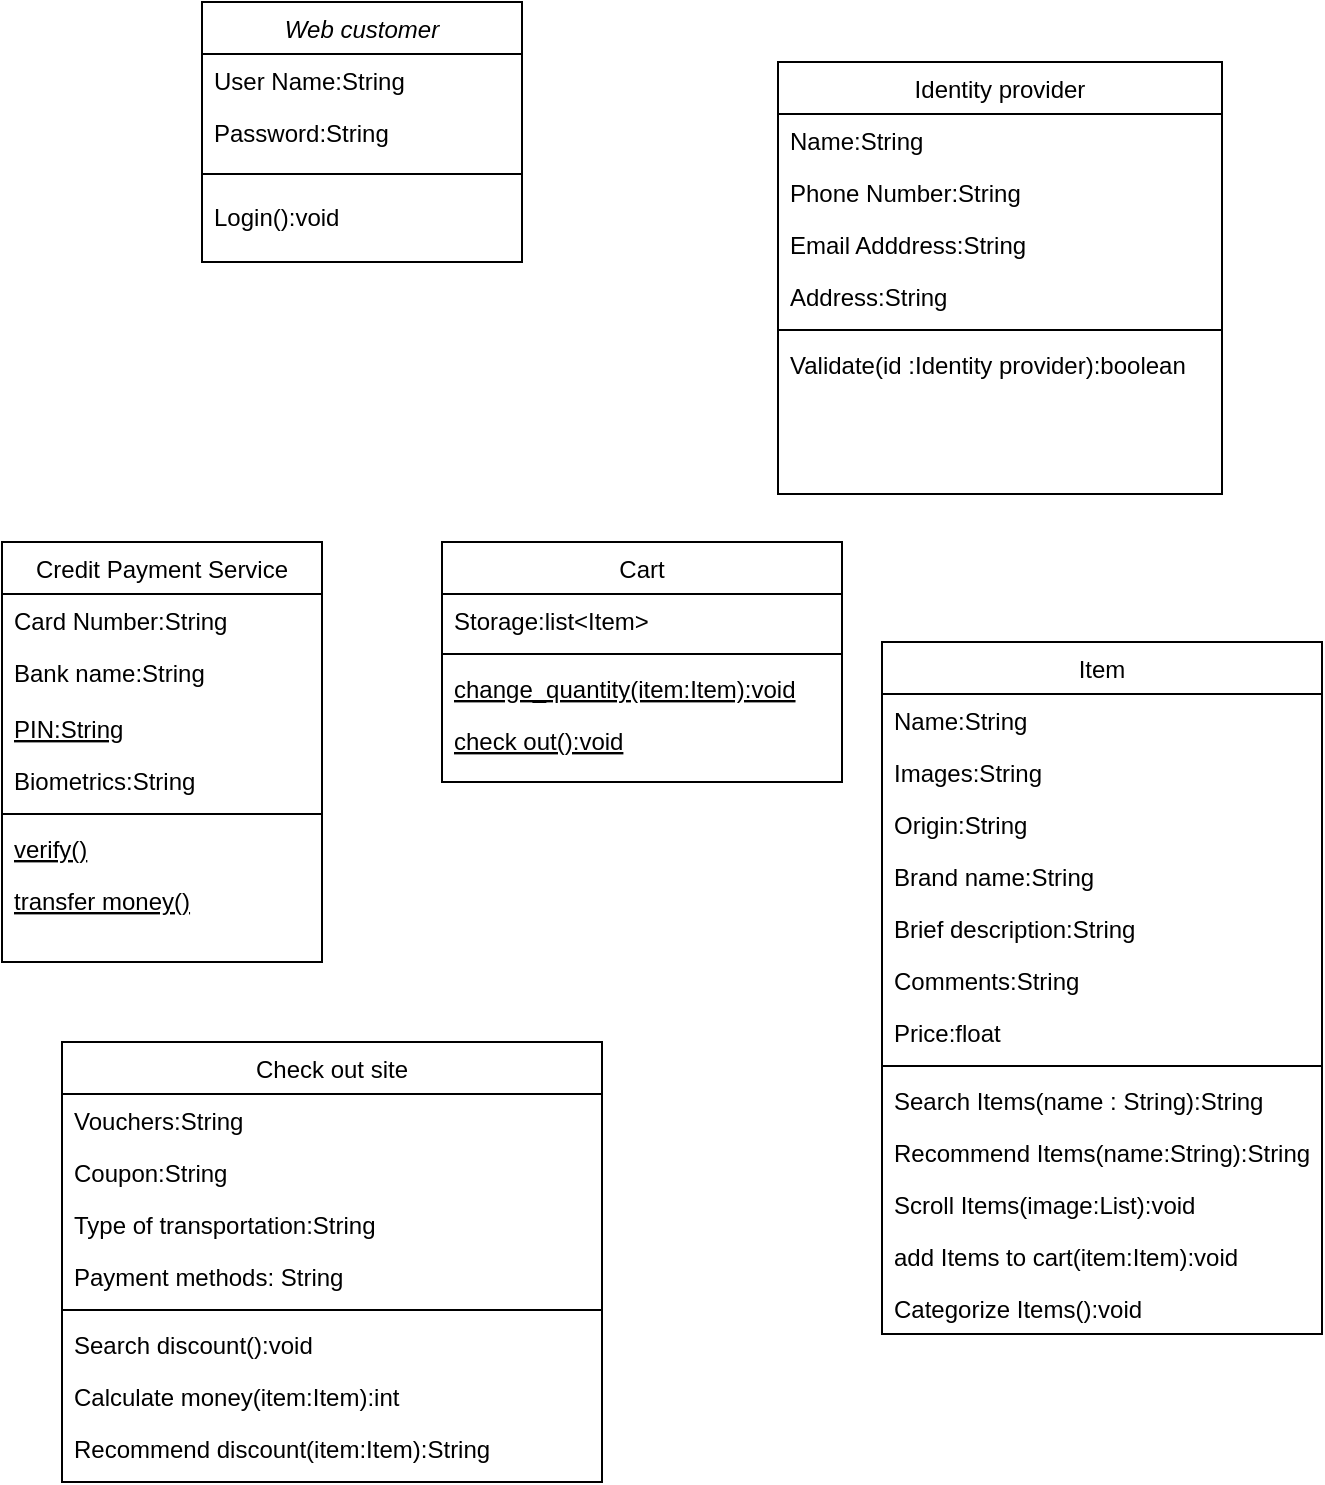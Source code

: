 <mxfile version="24.0.5" type="github">
  <diagram id="C5RBs43oDa-KdzZeNtuy" name="Page-1">
    <mxGraphModel dx="1118" dy="474" grid="1" gridSize="10" guides="1" tooltips="1" connect="1" arrows="1" fold="1" page="1" pageScale="1" pageWidth="827" pageHeight="1169" math="0" shadow="0">
      <root>
        <mxCell id="WIyWlLk6GJQsqaUBKTNV-0" />
        <mxCell id="WIyWlLk6GJQsqaUBKTNV-1" parent="WIyWlLk6GJQsqaUBKTNV-0" />
        <mxCell id="zkfFHV4jXpPFQw0GAbJ--0" value="Web customer" style="swimlane;fontStyle=2;align=center;verticalAlign=top;childLayout=stackLayout;horizontal=1;startSize=26;horizontalStack=0;resizeParent=1;resizeLast=0;collapsible=1;marginBottom=0;rounded=0;shadow=0;strokeWidth=1;" parent="WIyWlLk6GJQsqaUBKTNV-1" vertex="1">
          <mxGeometry x="220" y="90" width="160" height="130" as="geometry">
            <mxRectangle x="230" y="140" width="160" height="26" as="alternateBounds" />
          </mxGeometry>
        </mxCell>
        <mxCell id="zkfFHV4jXpPFQw0GAbJ--1" value="User Name:String" style="text;align=left;verticalAlign=top;spacingLeft=4;spacingRight=4;overflow=hidden;rotatable=0;points=[[0,0.5],[1,0.5]];portConstraint=eastwest;" parent="zkfFHV4jXpPFQw0GAbJ--0" vertex="1">
          <mxGeometry y="26" width="160" height="26" as="geometry" />
        </mxCell>
        <mxCell id="zkfFHV4jXpPFQw0GAbJ--2" value="Password:String" style="text;align=left;verticalAlign=top;spacingLeft=4;spacingRight=4;overflow=hidden;rotatable=0;points=[[0,0.5],[1,0.5]];portConstraint=eastwest;rounded=0;shadow=0;html=0;" parent="zkfFHV4jXpPFQw0GAbJ--0" vertex="1">
          <mxGeometry y="52" width="160" height="26" as="geometry" />
        </mxCell>
        <mxCell id="zkfFHV4jXpPFQw0GAbJ--4" value="" style="line;html=1;strokeWidth=1;align=left;verticalAlign=middle;spacingTop=-1;spacingLeft=3;spacingRight=3;rotatable=0;labelPosition=right;points=[];portConstraint=eastwest;" parent="zkfFHV4jXpPFQw0GAbJ--0" vertex="1">
          <mxGeometry y="78" width="160" height="16" as="geometry" />
        </mxCell>
        <mxCell id="Qs3dIgF6ezzVi609V72z-5" value="Login():void" style="text;align=left;verticalAlign=top;spacingLeft=4;spacingRight=4;overflow=hidden;rotatable=0;points=[[0,0.5],[1,0.5]];portConstraint=eastwest;rounded=0;shadow=0;html=0;" parent="zkfFHV4jXpPFQw0GAbJ--0" vertex="1">
          <mxGeometry y="94" width="160" height="36" as="geometry" />
        </mxCell>
        <mxCell id="zkfFHV4jXpPFQw0GAbJ--6" value="Credit Payment Service" style="swimlane;fontStyle=0;align=center;verticalAlign=top;childLayout=stackLayout;horizontal=1;startSize=26;horizontalStack=0;resizeParent=1;resizeLast=0;collapsible=1;marginBottom=0;rounded=0;shadow=0;strokeWidth=1;" parent="WIyWlLk6GJQsqaUBKTNV-1" vertex="1">
          <mxGeometry x="120" y="360" width="160" height="210" as="geometry">
            <mxRectangle x="130" y="380" width="160" height="26" as="alternateBounds" />
          </mxGeometry>
        </mxCell>
        <mxCell id="zkfFHV4jXpPFQw0GAbJ--7" value="Card Number:String" style="text;align=left;verticalAlign=top;spacingLeft=4;spacingRight=4;overflow=hidden;rotatable=0;points=[[0,0.5],[1,0.5]];portConstraint=eastwest;" parent="zkfFHV4jXpPFQw0GAbJ--6" vertex="1">
          <mxGeometry y="26" width="160" height="26" as="geometry" />
        </mxCell>
        <mxCell id="zkfFHV4jXpPFQw0GAbJ--8" value="Bank name:String" style="text;align=left;verticalAlign=top;spacingLeft=4;spacingRight=4;overflow=hidden;rotatable=0;points=[[0,0.5],[1,0.5]];portConstraint=eastwest;rounded=0;shadow=0;html=0;" parent="zkfFHV4jXpPFQw0GAbJ--6" vertex="1">
          <mxGeometry y="52" width="160" height="28" as="geometry" />
        </mxCell>
        <mxCell id="Qs3dIgF6ezzVi609V72z-6" value="PIN:String" style="text;align=left;verticalAlign=top;spacingLeft=4;spacingRight=4;overflow=hidden;rotatable=0;points=[[0,0.5],[1,0.5]];portConstraint=eastwest;fontStyle=4" parent="zkfFHV4jXpPFQw0GAbJ--6" vertex="1">
          <mxGeometry y="80" width="160" height="26" as="geometry" />
        </mxCell>
        <mxCell id="zkfFHV4jXpPFQw0GAbJ--11" value="Biometrics:String" style="text;align=left;verticalAlign=top;spacingLeft=4;spacingRight=4;overflow=hidden;rotatable=0;points=[[0,0.5],[1,0.5]];portConstraint=eastwest;" parent="zkfFHV4jXpPFQw0GAbJ--6" vertex="1">
          <mxGeometry y="106" width="160" height="26" as="geometry" />
        </mxCell>
        <mxCell id="zkfFHV4jXpPFQw0GAbJ--9" value="" style="line;html=1;strokeWidth=1;align=left;verticalAlign=middle;spacingTop=-1;spacingLeft=3;spacingRight=3;rotatable=0;labelPosition=right;points=[];portConstraint=eastwest;" parent="zkfFHV4jXpPFQw0GAbJ--6" vertex="1">
          <mxGeometry y="132" width="160" height="8" as="geometry" />
        </mxCell>
        <mxCell id="zkfFHV4jXpPFQw0GAbJ--10" value="verify()" style="text;align=left;verticalAlign=top;spacingLeft=4;spacingRight=4;overflow=hidden;rotatable=0;points=[[0,0.5],[1,0.5]];portConstraint=eastwest;fontStyle=4" parent="zkfFHV4jXpPFQw0GAbJ--6" vertex="1">
          <mxGeometry y="140" width="160" height="26" as="geometry" />
        </mxCell>
        <mxCell id="Qs3dIgF6ezzVi609V72z-7" value="transfer money()" style="text;align=left;verticalAlign=top;spacingLeft=4;spacingRight=4;overflow=hidden;rotatable=0;points=[[0,0.5],[1,0.5]];portConstraint=eastwest;fontStyle=4" parent="zkfFHV4jXpPFQw0GAbJ--6" vertex="1">
          <mxGeometry y="166" width="160" height="26" as="geometry" />
        </mxCell>
        <mxCell id="zkfFHV4jXpPFQw0GAbJ--17" value="Identity provider" style="swimlane;fontStyle=0;align=center;verticalAlign=top;childLayout=stackLayout;horizontal=1;startSize=26;horizontalStack=0;resizeParent=1;resizeLast=0;collapsible=1;marginBottom=0;rounded=0;shadow=0;strokeWidth=1;" parent="WIyWlLk6GJQsqaUBKTNV-1" vertex="1">
          <mxGeometry x="508" y="120" width="222" height="216" as="geometry">
            <mxRectangle x="550" y="140" width="160" height="26" as="alternateBounds" />
          </mxGeometry>
        </mxCell>
        <mxCell id="zkfFHV4jXpPFQw0GAbJ--19" value="Name:String" style="text;align=left;verticalAlign=top;spacingLeft=4;spacingRight=4;overflow=hidden;rotatable=0;points=[[0,0.5],[1,0.5]];portConstraint=eastwest;rounded=0;shadow=0;html=0;" parent="zkfFHV4jXpPFQw0GAbJ--17" vertex="1">
          <mxGeometry y="26" width="222" height="26" as="geometry" />
        </mxCell>
        <mxCell id="zkfFHV4jXpPFQw0GAbJ--20" value="Phone Number:String" style="text;align=left;verticalAlign=top;spacingLeft=4;spacingRight=4;overflow=hidden;rotatable=0;points=[[0,0.5],[1,0.5]];portConstraint=eastwest;rounded=0;shadow=0;html=0;" parent="zkfFHV4jXpPFQw0GAbJ--17" vertex="1">
          <mxGeometry y="52" width="222" height="26" as="geometry" />
        </mxCell>
        <mxCell id="zkfFHV4jXpPFQw0GAbJ--21" value="Email Adddress:String" style="text;align=left;verticalAlign=top;spacingLeft=4;spacingRight=4;overflow=hidden;rotatable=0;points=[[0,0.5],[1,0.5]];portConstraint=eastwest;rounded=0;shadow=0;html=0;" parent="zkfFHV4jXpPFQw0GAbJ--17" vertex="1">
          <mxGeometry y="78" width="222" height="26" as="geometry" />
        </mxCell>
        <mxCell id="zkfFHV4jXpPFQw0GAbJ--22" value="Address:String" style="text;align=left;verticalAlign=top;spacingLeft=4;spacingRight=4;overflow=hidden;rotatable=0;points=[[0,0.5],[1,0.5]];portConstraint=eastwest;rounded=0;shadow=0;html=0;" parent="zkfFHV4jXpPFQw0GAbJ--17" vertex="1">
          <mxGeometry y="104" width="222" height="26" as="geometry" />
        </mxCell>
        <mxCell id="zkfFHV4jXpPFQw0GAbJ--23" value="" style="line;html=1;strokeWidth=1;align=left;verticalAlign=middle;spacingTop=-1;spacingLeft=3;spacingRight=3;rotatable=0;labelPosition=right;points=[];portConstraint=eastwest;" parent="zkfFHV4jXpPFQw0GAbJ--17" vertex="1">
          <mxGeometry y="130" width="222" height="8" as="geometry" />
        </mxCell>
        <mxCell id="zkfFHV4jXpPFQw0GAbJ--24" value="Validate(id :Identity provider):boolean&#xa;" style="text;align=left;verticalAlign=top;spacingLeft=4;spacingRight=4;overflow=hidden;rotatable=0;points=[[0,0.5],[1,0.5]];portConstraint=eastwest;" parent="zkfFHV4jXpPFQw0GAbJ--17" vertex="1">
          <mxGeometry y="138" width="222" height="26" as="geometry" />
        </mxCell>
        <mxCell id="Qs3dIgF6ezzVi609V72z-8" value="Item" style="swimlane;fontStyle=0;align=center;verticalAlign=top;childLayout=stackLayout;horizontal=1;startSize=26;horizontalStack=0;resizeParent=1;resizeLast=0;collapsible=1;marginBottom=0;rounded=0;shadow=0;strokeWidth=1;" parent="WIyWlLk6GJQsqaUBKTNV-1" vertex="1">
          <mxGeometry x="560" y="410" width="220" height="346" as="geometry">
            <mxRectangle x="550" y="140" width="160" height="26" as="alternateBounds" />
          </mxGeometry>
        </mxCell>
        <mxCell id="Qs3dIgF6ezzVi609V72z-9" value="Name:String" style="text;align=left;verticalAlign=top;spacingLeft=4;spacingRight=4;overflow=hidden;rotatable=0;points=[[0,0.5],[1,0.5]];portConstraint=eastwest;rounded=0;shadow=0;html=0;" parent="Qs3dIgF6ezzVi609V72z-8" vertex="1">
          <mxGeometry y="26" width="220" height="26" as="geometry" />
        </mxCell>
        <mxCell id="Qs3dIgF6ezzVi609V72z-10" value="Images:String" style="text;align=left;verticalAlign=top;spacingLeft=4;spacingRight=4;overflow=hidden;rotatable=0;points=[[0,0.5],[1,0.5]];portConstraint=eastwest;rounded=0;shadow=0;html=0;" parent="Qs3dIgF6ezzVi609V72z-8" vertex="1">
          <mxGeometry y="52" width="220" height="26" as="geometry" />
        </mxCell>
        <mxCell id="Qs3dIgF6ezzVi609V72z-11" value="Origin:String" style="text;align=left;verticalAlign=top;spacingLeft=4;spacingRight=4;overflow=hidden;rotatable=0;points=[[0,0.5],[1,0.5]];portConstraint=eastwest;rounded=0;shadow=0;html=0;" parent="Qs3dIgF6ezzVi609V72z-8" vertex="1">
          <mxGeometry y="78" width="220" height="26" as="geometry" />
        </mxCell>
        <mxCell id="Qs3dIgF6ezzVi609V72z-12" value="Brand name:String" style="text;align=left;verticalAlign=top;spacingLeft=4;spacingRight=4;overflow=hidden;rotatable=0;points=[[0,0.5],[1,0.5]];portConstraint=eastwest;rounded=0;shadow=0;html=0;" parent="Qs3dIgF6ezzVi609V72z-8" vertex="1">
          <mxGeometry y="104" width="220" height="26" as="geometry" />
        </mxCell>
        <mxCell id="Qs3dIgF6ezzVi609V72z-16" value="Brief description:String" style="text;align=left;verticalAlign=top;spacingLeft=4;spacingRight=4;overflow=hidden;rotatable=0;points=[[0,0.5],[1,0.5]];portConstraint=eastwest;rounded=0;shadow=0;html=0;" parent="Qs3dIgF6ezzVi609V72z-8" vertex="1">
          <mxGeometry y="130" width="220" height="26" as="geometry" />
        </mxCell>
        <mxCell id="Qs3dIgF6ezzVi609V72z-17" value="Comments:String" style="text;align=left;verticalAlign=top;spacingLeft=4;spacingRight=4;overflow=hidden;rotatable=0;points=[[0,0.5],[1,0.5]];portConstraint=eastwest;rounded=0;shadow=0;html=0;" parent="Qs3dIgF6ezzVi609V72z-8" vertex="1">
          <mxGeometry y="156" width="220" height="26" as="geometry" />
        </mxCell>
        <mxCell id="9Gz104FiS2QXFku7A9bP-0" value="Price:float" style="text;align=left;verticalAlign=top;spacingLeft=4;spacingRight=4;overflow=hidden;rotatable=0;points=[[0,0.5],[1,0.5]];portConstraint=eastwest;rounded=0;shadow=0;html=0;" vertex="1" parent="Qs3dIgF6ezzVi609V72z-8">
          <mxGeometry y="182" width="220" height="26" as="geometry" />
        </mxCell>
        <mxCell id="Qs3dIgF6ezzVi609V72z-13" value="" style="line;html=1;strokeWidth=1;align=left;verticalAlign=middle;spacingTop=-1;spacingLeft=3;spacingRight=3;rotatable=0;labelPosition=right;points=[];portConstraint=eastwest;" parent="Qs3dIgF6ezzVi609V72z-8" vertex="1">
          <mxGeometry y="208" width="220" height="8" as="geometry" />
        </mxCell>
        <mxCell id="Qs3dIgF6ezzVi609V72z-14" value="Search Items(name : String):String " style="text;align=left;verticalAlign=top;spacingLeft=4;spacingRight=4;overflow=hidden;rotatable=0;points=[[0,0.5],[1,0.5]];portConstraint=eastwest;" parent="Qs3dIgF6ezzVi609V72z-8" vertex="1">
          <mxGeometry y="216" width="220" height="26" as="geometry" />
        </mxCell>
        <mxCell id="Qs3dIgF6ezzVi609V72z-15" value="Recommend Items(name:String):String" style="text;align=left;verticalAlign=top;spacingLeft=4;spacingRight=4;overflow=hidden;rotatable=0;points=[[0,0.5],[1,0.5]];portConstraint=eastwest;" parent="Qs3dIgF6ezzVi609V72z-8" vertex="1">
          <mxGeometry y="242" width="220" height="26" as="geometry" />
        </mxCell>
        <mxCell id="Qs3dIgF6ezzVi609V72z-18" value="Scroll Items(image:List):void" style="text;align=left;verticalAlign=top;spacingLeft=4;spacingRight=4;overflow=hidden;rotatable=0;points=[[0,0.5],[1,0.5]];portConstraint=eastwest;" parent="Qs3dIgF6ezzVi609V72z-8" vertex="1">
          <mxGeometry y="268" width="220" height="26" as="geometry" />
        </mxCell>
        <mxCell id="Qs3dIgF6ezzVi609V72z-19" value="add Items to cart(item:Item):void" style="text;align=left;verticalAlign=top;spacingLeft=4;spacingRight=4;overflow=hidden;rotatable=0;points=[[0,0.5],[1,0.5]];portConstraint=eastwest;" parent="Qs3dIgF6ezzVi609V72z-8" vertex="1">
          <mxGeometry y="294" width="220" height="26" as="geometry" />
        </mxCell>
        <mxCell id="Qs3dIgF6ezzVi609V72z-20" value="Categorize Items():void" style="text;align=left;verticalAlign=top;spacingLeft=4;spacingRight=4;overflow=hidden;rotatable=0;points=[[0,0.5],[1,0.5]];portConstraint=eastwest;" parent="Qs3dIgF6ezzVi609V72z-8" vertex="1">
          <mxGeometry y="320" width="220" height="26" as="geometry" />
        </mxCell>
        <mxCell id="Qs3dIgF6ezzVi609V72z-21" value="Check out site" style="swimlane;fontStyle=0;align=center;verticalAlign=top;childLayout=stackLayout;horizontal=1;startSize=26;horizontalStack=0;resizeParent=1;resizeLast=0;collapsible=1;marginBottom=0;rounded=0;shadow=0;strokeWidth=1;" parent="WIyWlLk6GJQsqaUBKTNV-1" vertex="1">
          <mxGeometry x="150" y="610" width="270" height="220" as="geometry">
            <mxRectangle x="550" y="140" width="160" height="26" as="alternateBounds" />
          </mxGeometry>
        </mxCell>
        <mxCell id="Qs3dIgF6ezzVi609V72z-22" value="Vouchers:String" style="text;align=left;verticalAlign=top;spacingLeft=4;spacingRight=4;overflow=hidden;rotatable=0;points=[[0,0.5],[1,0.5]];portConstraint=eastwest;rounded=0;shadow=0;html=0;" parent="Qs3dIgF6ezzVi609V72z-21" vertex="1">
          <mxGeometry y="26" width="270" height="26" as="geometry" />
        </mxCell>
        <mxCell id="Qs3dIgF6ezzVi609V72z-23" value="Coupon:String" style="text;align=left;verticalAlign=top;spacingLeft=4;spacingRight=4;overflow=hidden;rotatable=0;points=[[0,0.5],[1,0.5]];portConstraint=eastwest;rounded=0;shadow=0;html=0;" parent="Qs3dIgF6ezzVi609V72z-21" vertex="1">
          <mxGeometry y="52" width="270" height="26" as="geometry" />
        </mxCell>
        <mxCell id="Qs3dIgF6ezzVi609V72z-24" value="Type of transportation:String" style="text;align=left;verticalAlign=top;spacingLeft=4;spacingRight=4;overflow=hidden;rotatable=0;points=[[0,0.5],[1,0.5]];portConstraint=eastwest;rounded=0;shadow=0;html=0;" parent="Qs3dIgF6ezzVi609V72z-21" vertex="1">
          <mxGeometry y="78" width="270" height="26" as="geometry" />
        </mxCell>
        <mxCell id="Qs3dIgF6ezzVi609V72z-25" value="Payment methods: String" style="text;align=left;verticalAlign=top;spacingLeft=4;spacingRight=4;overflow=hidden;rotatable=0;points=[[0,0.5],[1,0.5]];portConstraint=eastwest;rounded=0;shadow=0;html=0;" parent="Qs3dIgF6ezzVi609V72z-21" vertex="1">
          <mxGeometry y="104" width="270" height="26" as="geometry" />
        </mxCell>
        <mxCell id="Qs3dIgF6ezzVi609V72z-28" value="" style="line;html=1;strokeWidth=1;align=left;verticalAlign=middle;spacingTop=-1;spacingLeft=3;spacingRight=3;rotatable=0;labelPosition=right;points=[];portConstraint=eastwest;" parent="Qs3dIgF6ezzVi609V72z-21" vertex="1">
          <mxGeometry y="130" width="270" height="8" as="geometry" />
        </mxCell>
        <mxCell id="Qs3dIgF6ezzVi609V72z-29" value="Search discount():void" style="text;align=left;verticalAlign=top;spacingLeft=4;spacingRight=4;overflow=hidden;rotatable=0;points=[[0,0.5],[1,0.5]];portConstraint=eastwest;" parent="Qs3dIgF6ezzVi609V72z-21" vertex="1">
          <mxGeometry y="138" width="270" height="26" as="geometry" />
        </mxCell>
        <mxCell id="Qs3dIgF6ezzVi609V72z-30" value="Calculate money(item:Item):int" style="text;align=left;verticalAlign=top;spacingLeft=4;spacingRight=4;overflow=hidden;rotatable=0;points=[[0,0.5],[1,0.5]];portConstraint=eastwest;" parent="Qs3dIgF6ezzVi609V72z-21" vertex="1">
          <mxGeometry y="164" width="270" height="26" as="geometry" />
        </mxCell>
        <mxCell id="Qs3dIgF6ezzVi609V72z-31" value="Recommend discount(item:Item):String" style="text;align=left;verticalAlign=top;spacingLeft=4;spacingRight=4;overflow=hidden;rotatable=0;points=[[0,0.5],[1,0.5]];portConstraint=eastwest;" parent="Qs3dIgF6ezzVi609V72z-21" vertex="1">
          <mxGeometry y="190" width="270" height="26" as="geometry" />
        </mxCell>
        <mxCell id="9Gz104FiS2QXFku7A9bP-3" value="Cart" style="swimlane;fontStyle=0;align=center;verticalAlign=top;childLayout=stackLayout;horizontal=1;startSize=26;horizontalStack=0;resizeParent=1;resizeLast=0;collapsible=1;marginBottom=0;rounded=0;shadow=0;strokeWidth=1;" vertex="1" parent="WIyWlLk6GJQsqaUBKTNV-1">
          <mxGeometry x="340" y="360" width="200" height="120" as="geometry">
            <mxRectangle x="130" y="380" width="160" height="26" as="alternateBounds" />
          </mxGeometry>
        </mxCell>
        <mxCell id="9Gz104FiS2QXFku7A9bP-4" value="Storage:list&lt;Item&gt;" style="text;align=left;verticalAlign=top;spacingLeft=4;spacingRight=4;overflow=hidden;rotatable=0;points=[[0,0.5],[1,0.5]];portConstraint=eastwest;" vertex="1" parent="9Gz104FiS2QXFku7A9bP-3">
          <mxGeometry y="26" width="200" height="26" as="geometry" />
        </mxCell>
        <mxCell id="9Gz104FiS2QXFku7A9bP-8" value="" style="line;html=1;strokeWidth=1;align=left;verticalAlign=middle;spacingTop=-1;spacingLeft=3;spacingRight=3;rotatable=0;labelPosition=right;points=[];portConstraint=eastwest;" vertex="1" parent="9Gz104FiS2QXFku7A9bP-3">
          <mxGeometry y="52" width="200" height="8" as="geometry" />
        </mxCell>
        <mxCell id="9Gz104FiS2QXFku7A9bP-9" value="change_quantity(item:Item):void" style="text;align=left;verticalAlign=top;spacingLeft=4;spacingRight=4;overflow=hidden;rotatable=0;points=[[0,0.5],[1,0.5]];portConstraint=eastwest;fontStyle=4" vertex="1" parent="9Gz104FiS2QXFku7A9bP-3">
          <mxGeometry y="60" width="200" height="26" as="geometry" />
        </mxCell>
        <mxCell id="9Gz104FiS2QXFku7A9bP-10" value="check out():void" style="text;align=left;verticalAlign=top;spacingLeft=4;spacingRight=4;overflow=hidden;rotatable=0;points=[[0,0.5],[1,0.5]];portConstraint=eastwest;fontStyle=4" vertex="1" parent="9Gz104FiS2QXFku7A9bP-3">
          <mxGeometry y="86" width="200" height="26" as="geometry" />
        </mxCell>
      </root>
    </mxGraphModel>
  </diagram>
</mxfile>
